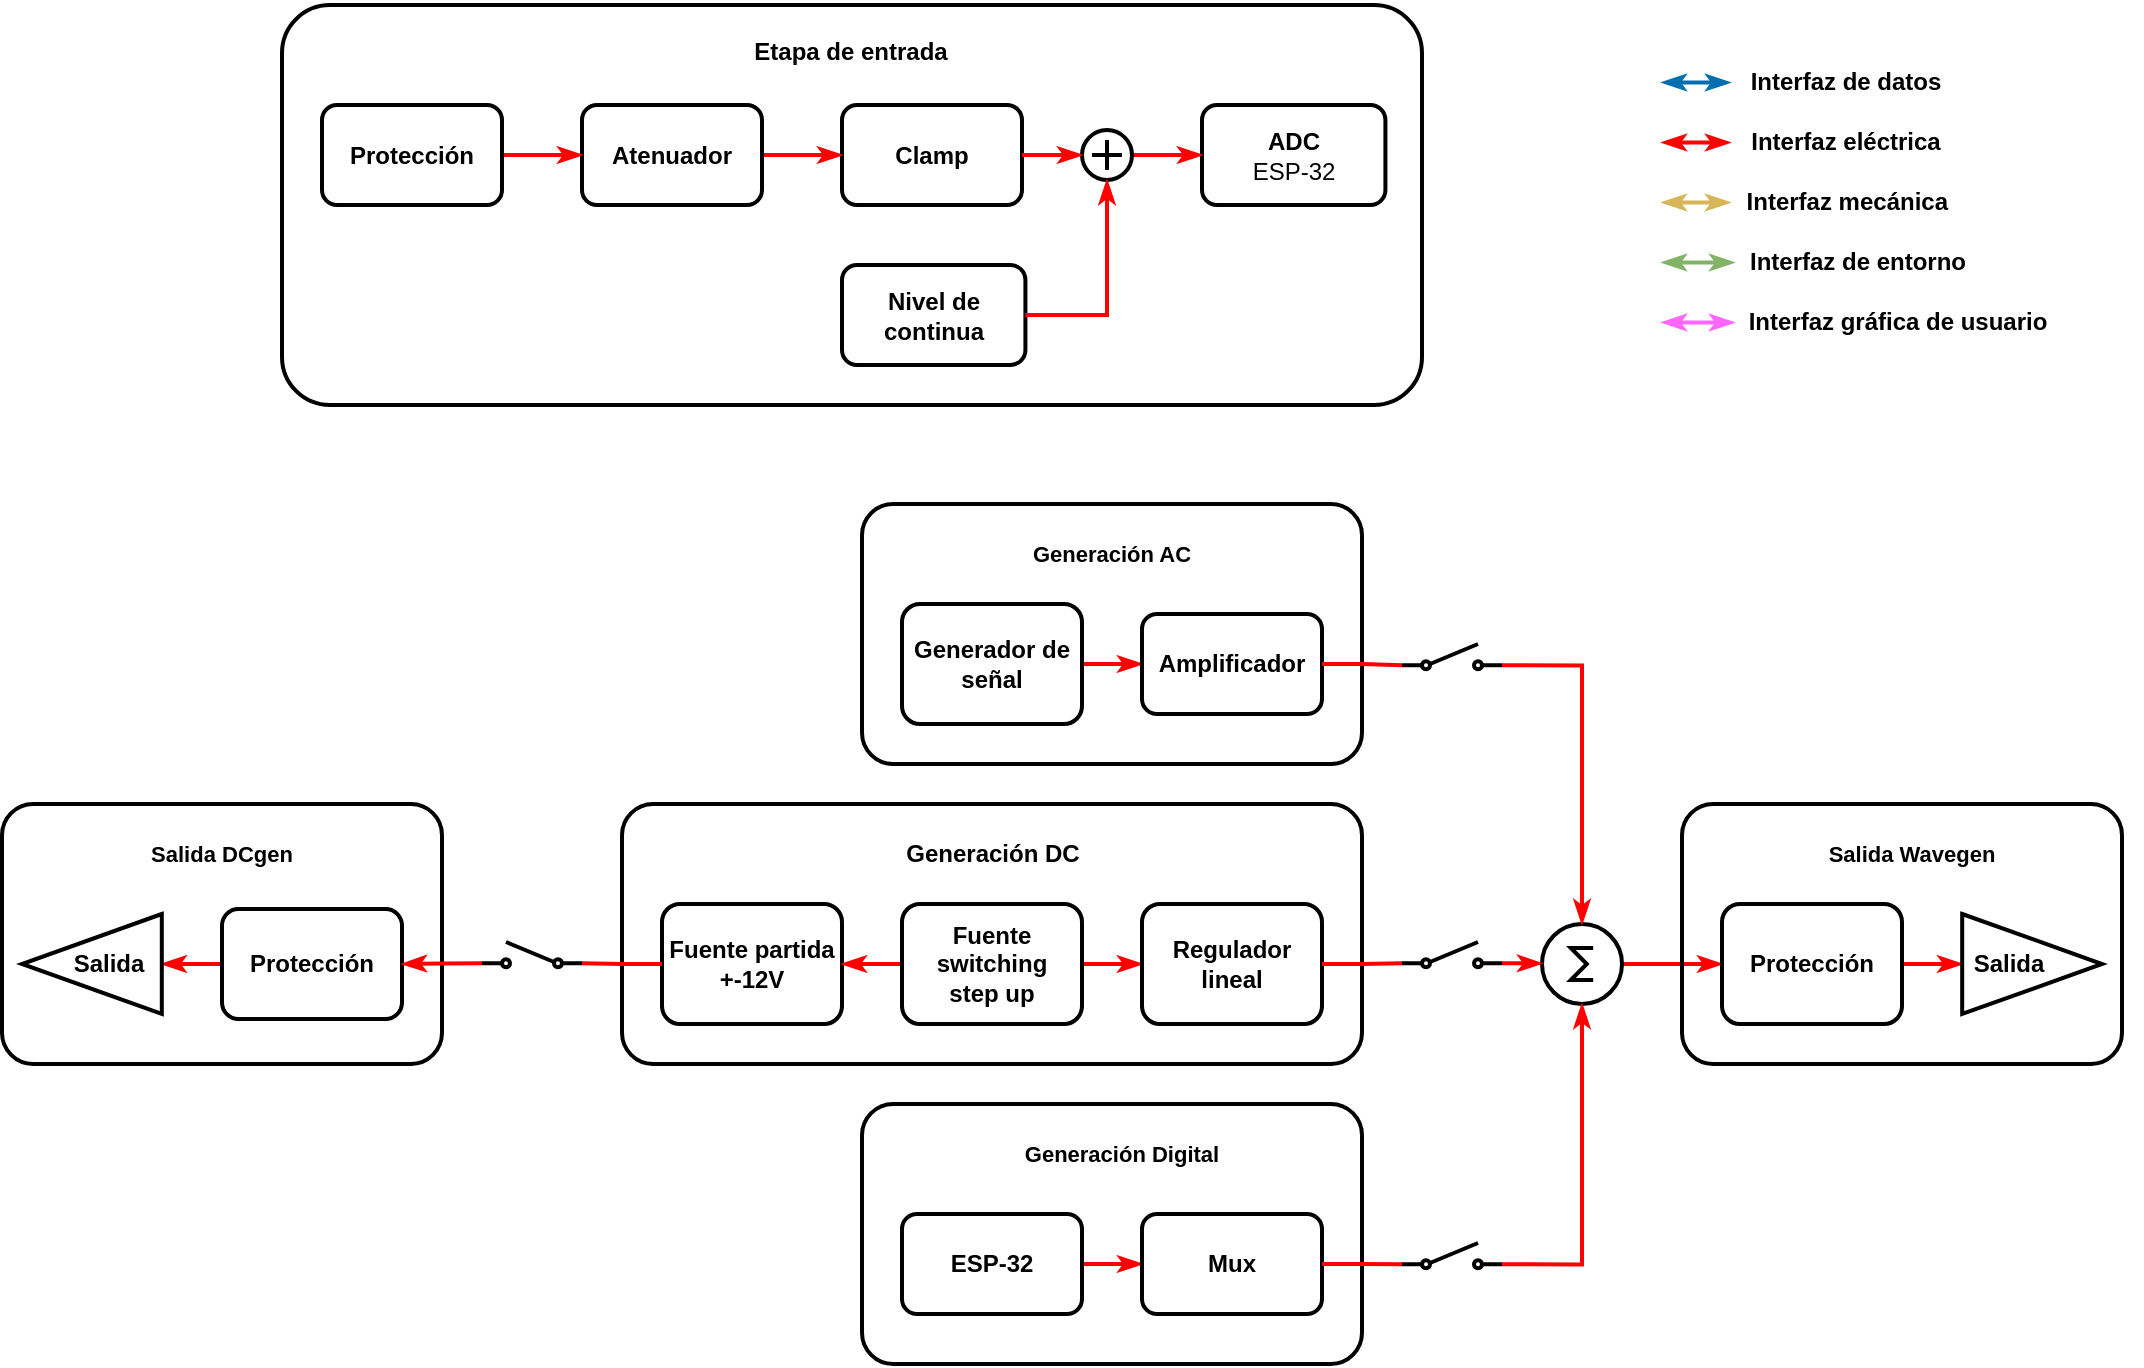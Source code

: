 <mxfile version="24.3.1" type="device">
  <diagram name="Page-1" id="zk0mCJkp-1b9WvKIStD7">
    <mxGraphModel dx="2062" dy="1793" grid="1" gridSize="10" guides="1" tooltips="1" connect="1" arrows="1" fold="1" page="1" pageScale="1" pageWidth="827" pageHeight="1169" math="0" shadow="0">
      <root>
        <mxCell id="0" />
        <mxCell id="1" parent="0" />
        <mxCell id="MO0MTmcoxJa9fAxqIM6j-44" value="" style="group" vertex="1" connectable="0" parent="1">
          <mxGeometry x="480" y="-175.75" width="200" height="150" as="geometry" />
        </mxCell>
        <mxCell id="MO0MTmcoxJa9fAxqIM6j-1" style="edgeStyle=orthogonalEdgeStyle;rounded=0;orthogonalLoop=1;jettySize=auto;html=1;exitX=0;exitY=0.5;exitDx=0;exitDy=0;startArrow=classicThin;startFill=1;endArrow=classicThin;endFill=1;strokeWidth=2;fillColor=#1ba1e2;strokeColor=#006EAF;" edge="1" parent="MO0MTmcoxJa9fAxqIM6j-44" source="MO0MTmcoxJa9fAxqIM6j-2">
          <mxGeometry relative="1" as="geometry">
            <mxPoint y="15" as="targetPoint" />
          </mxGeometry>
        </mxCell>
        <mxCell id="MO0MTmcoxJa9fAxqIM6j-2" value="&lt;b&gt;Interfaz de datos&lt;/b&gt;" style="text;html=1;strokeColor=none;fillColor=none;align=center;verticalAlign=middle;whiteSpace=wrap;rounded=0;" vertex="1" parent="MO0MTmcoxJa9fAxqIM6j-44">
          <mxGeometry x="34" width="116" height="30" as="geometry" />
        </mxCell>
        <mxCell id="MO0MTmcoxJa9fAxqIM6j-3" style="edgeStyle=orthogonalEdgeStyle;rounded=0;orthogonalLoop=1;jettySize=auto;html=1;exitX=0;exitY=0.5;exitDx=0;exitDy=0;startArrow=classicThin;startFill=1;endArrow=classicThin;endFill=1;strokeWidth=2;fillColor=#e51400;strokeColor=#ff0000;" edge="1" parent="MO0MTmcoxJa9fAxqIM6j-44" source="MO0MTmcoxJa9fAxqIM6j-4">
          <mxGeometry relative="1" as="geometry">
            <mxPoint y="45" as="targetPoint" />
          </mxGeometry>
        </mxCell>
        <mxCell id="MO0MTmcoxJa9fAxqIM6j-4" value="&lt;b&gt;Interfaz eléctrica&lt;/b&gt;" style="text;html=1;strokeColor=none;fillColor=none;align=center;verticalAlign=middle;whiteSpace=wrap;rounded=0;" vertex="1" parent="MO0MTmcoxJa9fAxqIM6j-44">
          <mxGeometry x="34" y="30" width="116" height="30" as="geometry" />
        </mxCell>
        <mxCell id="MO0MTmcoxJa9fAxqIM6j-5" style="edgeStyle=orthogonalEdgeStyle;rounded=0;orthogonalLoop=1;jettySize=auto;html=1;exitX=0;exitY=0.5;exitDx=0;exitDy=0;startArrow=classicThin;startFill=1;endArrow=classicThin;endFill=1;strokeWidth=2;fillColor=#fff2cc;strokeColor=#d6b656;gradientColor=#ffd966;" edge="1" parent="MO0MTmcoxJa9fAxqIM6j-44" source="MO0MTmcoxJa9fAxqIM6j-6">
          <mxGeometry relative="1" as="geometry">
            <mxPoint y="75" as="targetPoint" />
          </mxGeometry>
        </mxCell>
        <mxCell id="MO0MTmcoxJa9fAxqIM6j-6" value="&lt;b&gt;Interfaz mecánica&amp;nbsp;&amp;nbsp;&lt;/b&gt;" style="text;html=1;strokeColor=none;fillColor=none;align=center;verticalAlign=middle;whiteSpace=wrap;rounded=0;" vertex="1" parent="MO0MTmcoxJa9fAxqIM6j-44">
          <mxGeometry x="34" y="60" width="124" height="30" as="geometry" />
        </mxCell>
        <mxCell id="MO0MTmcoxJa9fAxqIM6j-7" style="edgeStyle=orthogonalEdgeStyle;rounded=0;orthogonalLoop=1;jettySize=auto;html=1;exitX=0;exitY=0.5;exitDx=0;exitDy=0;startArrow=classicThin;startFill=1;endArrow=classicThin;endFill=1;strokeWidth=2;fillColor=#d5e8d4;strokeColor=#82b366;" edge="1" parent="MO0MTmcoxJa9fAxqIM6j-44" source="MO0MTmcoxJa9fAxqIM6j-8">
          <mxGeometry relative="1" as="geometry">
            <mxPoint y="105" as="targetPoint" />
          </mxGeometry>
        </mxCell>
        <mxCell id="MO0MTmcoxJa9fAxqIM6j-8" value="&lt;b&gt;Interfaz de entorno&lt;/b&gt;" style="text;html=1;strokeColor=none;fillColor=none;align=center;verticalAlign=middle;whiteSpace=wrap;rounded=0;" vertex="1" parent="MO0MTmcoxJa9fAxqIM6j-44">
          <mxGeometry x="36" y="90" width="124" height="30" as="geometry" />
        </mxCell>
        <mxCell id="MO0MTmcoxJa9fAxqIM6j-9" style="edgeStyle=orthogonalEdgeStyle;rounded=0;orthogonalLoop=1;jettySize=auto;html=1;exitX=0;exitY=0.5;exitDx=0;exitDy=0;startArrow=classicThin;startFill=1;endArrow=classicThin;endFill=1;strokeWidth=2;fillColor=#e1d5e7;strokeColor=#FF66FF;" edge="1" parent="MO0MTmcoxJa9fAxqIM6j-44" source="MO0MTmcoxJa9fAxqIM6j-10">
          <mxGeometry relative="1" as="geometry">
            <mxPoint y="135" as="targetPoint" />
          </mxGeometry>
        </mxCell>
        <mxCell id="MO0MTmcoxJa9fAxqIM6j-10" value="&lt;b&gt;Interfaz gráfica de usuario&lt;/b&gt;" style="text;html=1;strokeColor=none;fillColor=none;align=center;verticalAlign=middle;whiteSpace=wrap;rounded=0;" vertex="1" parent="MO0MTmcoxJa9fAxqIM6j-44">
          <mxGeometry x="36" y="120" width="164" height="30" as="geometry" />
        </mxCell>
        <mxCell id="MO0MTmcoxJa9fAxqIM6j-113" style="edgeStyle=orthogonalEdgeStyle;rounded=0;orthogonalLoop=1;jettySize=auto;html=1;exitX=1;exitY=0.5;exitDx=0;exitDy=0;exitPerimeter=0;entryX=0;entryY=0.5;entryDx=0;entryDy=0;strokeColor=#ff0000;strokeWidth=2;align=center;verticalAlign=middle;fontFamily=Helvetica;fontSize=11;fontColor=default;labelBackgroundColor=default;endArrow=classicThin;endFill=1;" edge="1" parent="1" source="MO0MTmcoxJa9fAxqIM6j-79" target="MO0MTmcoxJa9fAxqIM6j-101">
          <mxGeometry relative="1" as="geometry" />
        </mxCell>
        <mxCell id="MO0MTmcoxJa9fAxqIM6j-79" value="" style="verticalLabelPosition=bottom;shadow=0;dashed=0;align=center;html=1;verticalAlign=top;shape=mxgraph.electrical.abstract.sum;strokeColor=default;strokeWidth=2;fontFamily=Helvetica;fontSize=11;fontColor=default;labelBackgroundColor=default;fillColor=default;" vertex="1" parent="1">
          <mxGeometry x="420" y="260" width="40" height="40" as="geometry" />
        </mxCell>
        <mxCell id="MO0MTmcoxJa9fAxqIM6j-83" value="" style="group" vertex="1" connectable="0" parent="1">
          <mxGeometry x="-40" y="200" width="370" height="130" as="geometry" />
        </mxCell>
        <mxCell id="MO0MTmcoxJa9fAxqIM6j-13" value="" style="rounded=1;whiteSpace=wrap;html=1;strokeWidth=2;fillColor=none;fontStyle=1;arcSize=12;" vertex="1" parent="MO0MTmcoxJa9fAxqIM6j-83">
          <mxGeometry width="370" height="130" as="geometry" />
        </mxCell>
        <mxCell id="MO0MTmcoxJa9fAxqIM6j-11" value="Fuente partida +-12V" style="rounded=1;whiteSpace=wrap;html=1;strokeWidth=2;fillColor=none;fontStyle=1" vertex="1" parent="MO0MTmcoxJa9fAxqIM6j-83">
          <mxGeometry x="20" y="50" width="90" height="60" as="geometry" />
        </mxCell>
        <mxCell id="MO0MTmcoxJa9fAxqIM6j-14" value="Generación DC" style="text;html=1;align=center;verticalAlign=middle;whiteSpace=wrap;rounded=0;fontStyle=1" vertex="1" parent="MO0MTmcoxJa9fAxqIM6j-83">
          <mxGeometry x="127.5" y="10" width="115" height="30" as="geometry" />
        </mxCell>
        <mxCell id="MO0MTmcoxJa9fAxqIM6j-17" style="edgeStyle=orthogonalEdgeStyle;rounded=0;orthogonalLoop=1;jettySize=auto;html=1;exitX=1;exitY=0.5;exitDx=0;exitDy=0;entryX=0;entryY=0.5;entryDx=0;entryDy=0;fillColor=#f8cecc;strokeColor=#ff0000;strokeWidth=2;endArrow=classicThin;endFill=1;" edge="1" parent="MO0MTmcoxJa9fAxqIM6j-83" source="MO0MTmcoxJa9fAxqIM6j-15" target="MO0MTmcoxJa9fAxqIM6j-16">
          <mxGeometry relative="1" as="geometry" />
        </mxCell>
        <mxCell id="MO0MTmcoxJa9fAxqIM6j-80" style="edgeStyle=orthogonalEdgeStyle;rounded=0;orthogonalLoop=1;jettySize=auto;html=1;exitX=0;exitY=0.5;exitDx=0;exitDy=0;strokeColor=#ff0000;strokeWidth=2;align=center;verticalAlign=middle;fontFamily=Helvetica;fontSize=11;fontColor=default;labelBackgroundColor=default;endArrow=classicThin;endFill=1;" edge="1" parent="MO0MTmcoxJa9fAxqIM6j-83" source="MO0MTmcoxJa9fAxqIM6j-15" target="MO0MTmcoxJa9fAxqIM6j-11">
          <mxGeometry relative="1" as="geometry" />
        </mxCell>
        <mxCell id="MO0MTmcoxJa9fAxqIM6j-15" value="Fuente switching&lt;div&gt;step up&lt;/div&gt;" style="rounded=1;whiteSpace=wrap;html=1;strokeWidth=2;fillColor=none;fontStyle=1" vertex="1" parent="MO0MTmcoxJa9fAxqIM6j-83">
          <mxGeometry x="140" y="50" width="90" height="60" as="geometry" />
        </mxCell>
        <mxCell id="MO0MTmcoxJa9fAxqIM6j-16" value="Regulador lineal" style="rounded=1;whiteSpace=wrap;html=1;strokeWidth=2;fillColor=none;fontStyle=1" vertex="1" parent="MO0MTmcoxJa9fAxqIM6j-83">
          <mxGeometry x="260" y="50" width="90" height="60" as="geometry" />
        </mxCell>
        <mxCell id="MO0MTmcoxJa9fAxqIM6j-84" value="" style="group" vertex="1" connectable="0" parent="1">
          <mxGeometry x="80" y="350" width="250" height="130" as="geometry" />
        </mxCell>
        <mxCell id="MO0MTmcoxJa9fAxqIM6j-68" value="" style="rounded=1;whiteSpace=wrap;html=1;strokeWidth=2;fillColor=none;fontStyle=1;arcSize=12;" vertex="1" parent="MO0MTmcoxJa9fAxqIM6j-84">
          <mxGeometry width="250" height="130" as="geometry" />
        </mxCell>
        <mxCell id="MO0MTmcoxJa9fAxqIM6j-78" style="edgeStyle=orthogonalEdgeStyle;rounded=0;orthogonalLoop=1;jettySize=auto;html=1;exitX=1;exitY=0.5;exitDx=0;exitDy=0;entryX=0;entryY=0.5;entryDx=0;entryDy=0;strokeColor=#ff0000;strokeWidth=2;align=center;verticalAlign=middle;fontFamily=Helvetica;fontSize=11;fontColor=default;labelBackgroundColor=default;endArrow=classicThin;endFill=1;" edge="1" parent="MO0MTmcoxJa9fAxqIM6j-84" source="MO0MTmcoxJa9fAxqIM6j-70" target="MO0MTmcoxJa9fAxqIM6j-71">
          <mxGeometry relative="1" as="geometry" />
        </mxCell>
        <mxCell id="MO0MTmcoxJa9fAxqIM6j-70" value="ESP-32" style="rounded=1;whiteSpace=wrap;html=1;strokeWidth=2;fillColor=none;fontStyle=1" vertex="1" parent="MO0MTmcoxJa9fAxqIM6j-84">
          <mxGeometry x="20" y="55" width="90" height="50" as="geometry" />
        </mxCell>
        <mxCell id="MO0MTmcoxJa9fAxqIM6j-71" value="Mux" style="rounded=1;whiteSpace=wrap;html=1;strokeWidth=2;fillColor=none;fontStyle=1" vertex="1" parent="MO0MTmcoxJa9fAxqIM6j-84">
          <mxGeometry x="140" y="55" width="90" height="50" as="geometry" />
        </mxCell>
        <mxCell id="MO0MTmcoxJa9fAxqIM6j-72" value="Generación Digital" style="text;html=1;align=center;verticalAlign=middle;whiteSpace=wrap;rounded=0;fontFamily=Helvetica;fontSize=11;fontColor=default;labelBackgroundColor=default;fontStyle=1" vertex="1" parent="MO0MTmcoxJa9fAxqIM6j-84">
          <mxGeometry x="80" y="10" width="100" height="30" as="geometry" />
        </mxCell>
        <mxCell id="MO0MTmcoxJa9fAxqIM6j-97" value="" style="group" vertex="1" connectable="0" parent="1">
          <mxGeometry x="80" y="50" width="250" height="130" as="geometry" />
        </mxCell>
        <mxCell id="MO0MTmcoxJa9fAxqIM6j-23" value="" style="rounded=1;whiteSpace=wrap;html=1;strokeWidth=2;fillColor=none;fontStyle=1;arcSize=12;" vertex="1" parent="MO0MTmcoxJa9fAxqIM6j-97">
          <mxGeometry width="250" height="130" as="geometry" />
        </mxCell>
        <mxCell id="MO0MTmcoxJa9fAxqIM6j-36" style="edgeStyle=orthogonalEdgeStyle;rounded=0;orthogonalLoop=1;jettySize=auto;html=1;exitX=1;exitY=0.5;exitDx=0;exitDy=0;fillColor=#f8cecc;strokeColor=#ff0000;strokeWidth=2;endArrow=classicThin;endFill=1;" edge="1" parent="MO0MTmcoxJa9fAxqIM6j-97" source="MO0MTmcoxJa9fAxqIM6j-38">
          <mxGeometry relative="1" as="geometry">
            <mxPoint x="140" y="80" as="targetPoint" />
          </mxGeometry>
        </mxCell>
        <mxCell id="MO0MTmcoxJa9fAxqIM6j-38" value="Generador de señal" style="rounded=1;whiteSpace=wrap;html=1;strokeWidth=2;fillColor=none;fontStyle=1" vertex="1" parent="MO0MTmcoxJa9fAxqIM6j-97">
          <mxGeometry x="20" y="50" width="90" height="60" as="geometry" />
        </mxCell>
        <mxCell id="MO0MTmcoxJa9fAxqIM6j-43" value="Generación AC" style="text;html=1;align=center;verticalAlign=middle;whiteSpace=wrap;rounded=0;fontFamily=Helvetica;fontSize=11;fontColor=default;labelBackgroundColor=default;fontStyle=1" vertex="1" parent="MO0MTmcoxJa9fAxqIM6j-97">
          <mxGeometry x="75" y="10" width="100" height="30" as="geometry" />
        </mxCell>
        <mxCell id="MO0MTmcoxJa9fAxqIM6j-73" value="Amplificador" style="rounded=1;whiteSpace=wrap;html=1;strokeWidth=2;fillColor=none;fontStyle=1" vertex="1" parent="MO0MTmcoxJa9fAxqIM6j-97">
          <mxGeometry x="140" y="55" width="90" height="50" as="geometry" />
        </mxCell>
        <mxCell id="MO0MTmcoxJa9fAxqIM6j-104" value="" style="html=1;shape=mxgraph.electrical.electro-mechanical.singleSwitch;aspect=fixed;elSwitchState=off;shadow=0;dashed=0;strokeColor=default;strokeWidth=2;align=center;verticalAlign=top;fontFamily=Helvetica;fontSize=11;fontColor=default;labelBackgroundColor=default;fillColor=default;" vertex="1" parent="1">
          <mxGeometry x="350" y="269" width="50" height="13.33" as="geometry" />
        </mxCell>
        <mxCell id="MO0MTmcoxJa9fAxqIM6j-105" style="edgeStyle=orthogonalEdgeStyle;rounded=0;orthogonalLoop=1;jettySize=auto;html=1;exitX=1;exitY=0.5;exitDx=0;exitDy=0;entryX=0;entryY=0.8;entryDx=0;entryDy=0;strokeColor=#ff0000;strokeWidth=2;align=center;verticalAlign=middle;fontFamily=Helvetica;fontSize=11;fontColor=default;labelBackgroundColor=default;endArrow=none;endFill=0;" edge="1" parent="1" source="MO0MTmcoxJa9fAxqIM6j-16" target="MO0MTmcoxJa9fAxqIM6j-104">
          <mxGeometry relative="1" as="geometry" />
        </mxCell>
        <mxCell id="MO0MTmcoxJa9fAxqIM6j-106" style="edgeStyle=orthogonalEdgeStyle;rounded=0;orthogonalLoop=1;jettySize=auto;html=1;exitX=1;exitY=0.8;exitDx=0;exitDy=0;entryX=0;entryY=0.5;entryDx=0;entryDy=0;entryPerimeter=0;strokeColor=#ff0000;strokeWidth=2;align=center;verticalAlign=middle;fontFamily=Helvetica;fontSize=11;fontColor=default;labelBackgroundColor=default;endArrow=classicThin;endFill=1;" edge="1" parent="1" source="MO0MTmcoxJa9fAxqIM6j-104" target="MO0MTmcoxJa9fAxqIM6j-79">
          <mxGeometry relative="1" as="geometry" />
        </mxCell>
        <mxCell id="MO0MTmcoxJa9fAxqIM6j-107" value="" style="html=1;shape=mxgraph.electrical.electro-mechanical.singleSwitch;aspect=fixed;elSwitchState=off;shadow=0;dashed=0;strokeColor=default;strokeWidth=2;align=center;verticalAlign=top;fontFamily=Helvetica;fontSize=11;fontColor=default;labelBackgroundColor=default;fillColor=default;" vertex="1" parent="1">
          <mxGeometry x="350" y="419.5" width="50" height="13.33" as="geometry" />
        </mxCell>
        <mxCell id="MO0MTmcoxJa9fAxqIM6j-108" style="edgeStyle=orthogonalEdgeStyle;rounded=0;orthogonalLoop=1;jettySize=auto;html=1;exitX=1;exitY=0.8;exitDx=0;exitDy=0;entryX=0.5;entryY=1;entryDx=0;entryDy=0;entryPerimeter=0;strokeColor=#ff0000;strokeWidth=2;align=center;verticalAlign=middle;fontFamily=Helvetica;fontSize=11;fontColor=default;labelBackgroundColor=default;endArrow=classicThin;endFill=1;" edge="1" parent="1" source="MO0MTmcoxJa9fAxqIM6j-107" target="MO0MTmcoxJa9fAxqIM6j-79">
          <mxGeometry relative="1" as="geometry" />
        </mxCell>
        <mxCell id="MO0MTmcoxJa9fAxqIM6j-109" style="edgeStyle=orthogonalEdgeStyle;rounded=0;orthogonalLoop=1;jettySize=auto;html=1;exitX=1;exitY=0.5;exitDx=0;exitDy=0;entryX=0;entryY=0.8;entryDx=0;entryDy=0;strokeColor=#ff0000;strokeWidth=2;align=center;verticalAlign=middle;fontFamily=Helvetica;fontSize=11;fontColor=default;labelBackgroundColor=default;endArrow=none;endFill=0;" edge="1" parent="1" source="MO0MTmcoxJa9fAxqIM6j-71" target="MO0MTmcoxJa9fAxqIM6j-107">
          <mxGeometry relative="1" as="geometry" />
        </mxCell>
        <mxCell id="MO0MTmcoxJa9fAxqIM6j-110" value="" style="html=1;shape=mxgraph.electrical.electro-mechanical.singleSwitch;aspect=fixed;elSwitchState=off;shadow=0;dashed=0;strokeColor=default;strokeWidth=2;align=center;verticalAlign=top;fontFamily=Helvetica;fontSize=11;fontColor=default;labelBackgroundColor=default;fillColor=default;" vertex="1" parent="1">
          <mxGeometry x="350" y="120" width="50" height="13.33" as="geometry" />
        </mxCell>
        <mxCell id="MO0MTmcoxJa9fAxqIM6j-111" style="edgeStyle=orthogonalEdgeStyle;rounded=0;orthogonalLoop=1;jettySize=auto;html=1;exitX=1;exitY=0.5;exitDx=0;exitDy=0;entryX=0;entryY=0.8;entryDx=0;entryDy=0;strokeColor=#ff0000;strokeWidth=2;align=center;verticalAlign=middle;fontFamily=Helvetica;fontSize=11;fontColor=default;labelBackgroundColor=default;endArrow=none;endFill=0;" edge="1" parent="1" source="MO0MTmcoxJa9fAxqIM6j-73" target="MO0MTmcoxJa9fAxqIM6j-110">
          <mxGeometry relative="1" as="geometry" />
        </mxCell>
        <mxCell id="MO0MTmcoxJa9fAxqIM6j-112" style="edgeStyle=orthogonalEdgeStyle;rounded=0;orthogonalLoop=1;jettySize=auto;html=1;exitX=1;exitY=0.8;exitDx=0;exitDy=0;entryX=0.5;entryY=0;entryDx=0;entryDy=0;entryPerimeter=0;strokeColor=#ff0000;strokeWidth=2;align=center;verticalAlign=middle;fontFamily=Helvetica;fontSize=11;fontColor=default;labelBackgroundColor=default;endArrow=classicThin;endFill=1;" edge="1" parent="1" source="MO0MTmcoxJa9fAxqIM6j-110" target="MO0MTmcoxJa9fAxqIM6j-79">
          <mxGeometry relative="1" as="geometry" />
        </mxCell>
        <mxCell id="MO0MTmcoxJa9fAxqIM6j-125" value="" style="group" vertex="1" connectable="0" parent="1">
          <mxGeometry x="-210" y="-202" width="570" height="202.5" as="geometry" />
        </mxCell>
        <mxCell id="MO0MTmcoxJa9fAxqIM6j-48" value="" style="rounded=1;whiteSpace=wrap;html=1;strokeWidth=2;fillColor=none;fontStyle=1;arcSize=12;" vertex="1" parent="MO0MTmcoxJa9fAxqIM6j-125">
          <mxGeometry y="2.5" width="570" height="200" as="geometry" />
        </mxCell>
        <mxCell id="MO0MTmcoxJa9fAxqIM6j-51" value="Etapa de entrada" style="text;html=1;align=center;verticalAlign=middle;whiteSpace=wrap;rounded=0;fontStyle=1" vertex="1" parent="MO0MTmcoxJa9fAxqIM6j-125">
          <mxGeometry x="203.289" width="163.421" height="52.5" as="geometry" />
        </mxCell>
        <mxCell id="MO0MTmcoxJa9fAxqIM6j-12" value="ADC&lt;div&gt;&lt;span style=&quot;font-weight: normal;&quot;&gt;ESP-32&lt;/span&gt;&lt;/div&gt;" style="rounded=1;whiteSpace=wrap;html=1;strokeWidth=2;fillColor=none;fontStyle=1" vertex="1" parent="MO0MTmcoxJa9fAxqIM6j-125">
          <mxGeometry x="460" y="52.5" width="91.71" height="50" as="geometry" />
        </mxCell>
        <mxCell id="MO0MTmcoxJa9fAxqIM6j-59" value="Clamp" style="rounded=1;whiteSpace=wrap;html=1;strokeWidth=2;fillColor=none;fontStyle=1" vertex="1" parent="MO0MTmcoxJa9fAxqIM6j-125">
          <mxGeometry x="280" y="52.5" width="90" height="50" as="geometry" />
        </mxCell>
        <mxCell id="MO0MTmcoxJa9fAxqIM6j-60" value="Nivel de continua" style="rounded=1;whiteSpace=wrap;html=1;strokeWidth=2;fillColor=none;fontStyle=1" vertex="1" parent="MO0MTmcoxJa9fAxqIM6j-125">
          <mxGeometry x="280" y="132.5" width="91.71" height="50" as="geometry" />
        </mxCell>
        <mxCell id="MO0MTmcoxJa9fAxqIM6j-65" style="edgeStyle=orthogonalEdgeStyle;rounded=0;orthogonalLoop=1;jettySize=auto;html=1;exitX=1;exitY=0.5;exitDx=0;exitDy=0;exitPerimeter=0;entryX=0;entryY=0.5;entryDx=0;entryDy=0;strokeColor=#ff0000;strokeWidth=2;align=center;verticalAlign=middle;fontFamily=Helvetica;fontSize=11;fontColor=default;labelBackgroundColor=default;endArrow=classicThin;endFill=1;" edge="1" parent="MO0MTmcoxJa9fAxqIM6j-125" source="MO0MTmcoxJa9fAxqIM6j-61" target="MO0MTmcoxJa9fAxqIM6j-12">
          <mxGeometry relative="1" as="geometry" />
        </mxCell>
        <mxCell id="MO0MTmcoxJa9fAxqIM6j-61" value="" style="verticalLabelPosition=bottom;shadow=0;dashed=0;align=center;html=1;verticalAlign=top;shape=mxgraph.electrical.abstract.summation_point;fontFamily=Helvetica;fontSize=11;fontColor=default;labelBackgroundColor=default;strokeWidth=2;" vertex="1" parent="MO0MTmcoxJa9fAxqIM6j-125">
          <mxGeometry x="400" y="65" width="25" height="25" as="geometry" />
        </mxCell>
        <mxCell id="MO0MTmcoxJa9fAxqIM6j-63" style="edgeStyle=orthogonalEdgeStyle;rounded=0;orthogonalLoop=1;jettySize=auto;html=1;exitX=1;exitY=0.5;exitDx=0;exitDy=0;entryX=0;entryY=0.5;entryDx=0;entryDy=0;entryPerimeter=0;strokeColor=#ff0000;strokeWidth=2;align=center;verticalAlign=middle;fontFamily=Helvetica;fontSize=11;fontColor=default;labelBackgroundColor=default;endArrow=classicThin;endFill=1;" edge="1" parent="MO0MTmcoxJa9fAxqIM6j-125" source="MO0MTmcoxJa9fAxqIM6j-59" target="MO0MTmcoxJa9fAxqIM6j-61">
          <mxGeometry relative="1" as="geometry" />
        </mxCell>
        <mxCell id="MO0MTmcoxJa9fAxqIM6j-64" style="edgeStyle=orthogonalEdgeStyle;rounded=0;orthogonalLoop=1;jettySize=auto;html=1;exitX=1;exitY=0.5;exitDx=0;exitDy=0;entryX=0.5;entryY=1;entryDx=0;entryDy=0;entryPerimeter=0;strokeColor=#ff0000;strokeWidth=2;align=center;verticalAlign=middle;fontFamily=Helvetica;fontSize=11;fontColor=default;labelBackgroundColor=default;endArrow=classicThin;endFill=1;" edge="1" parent="MO0MTmcoxJa9fAxqIM6j-125" source="MO0MTmcoxJa9fAxqIM6j-60" target="MO0MTmcoxJa9fAxqIM6j-61">
          <mxGeometry relative="1" as="geometry" />
        </mxCell>
        <mxCell id="MO0MTmcoxJa9fAxqIM6j-121" style="edgeStyle=orthogonalEdgeStyle;rounded=0;orthogonalLoop=1;jettySize=auto;html=1;exitX=1;exitY=0.5;exitDx=0;exitDy=0;entryX=0;entryY=0.5;entryDx=0;entryDy=0;strokeColor=#ff0000;strokeWidth=2;align=center;verticalAlign=middle;fontFamily=Helvetica;fontSize=11;fontColor=default;labelBackgroundColor=default;endArrow=classicThin;endFill=1;" edge="1" parent="MO0MTmcoxJa9fAxqIM6j-125" source="MO0MTmcoxJa9fAxqIM6j-120" target="MO0MTmcoxJa9fAxqIM6j-59">
          <mxGeometry relative="1" as="geometry" />
        </mxCell>
        <mxCell id="MO0MTmcoxJa9fAxqIM6j-120" value="Atenuador" style="rounded=1;whiteSpace=wrap;html=1;strokeWidth=2;fillColor=none;fontStyle=1" vertex="1" parent="MO0MTmcoxJa9fAxqIM6j-125">
          <mxGeometry x="150" y="52.5" width="90" height="50" as="geometry" />
        </mxCell>
        <mxCell id="MO0MTmcoxJa9fAxqIM6j-123" style="edgeStyle=orthogonalEdgeStyle;rounded=0;orthogonalLoop=1;jettySize=auto;html=1;exitX=1;exitY=0.5;exitDx=0;exitDy=0;entryX=0;entryY=0.5;entryDx=0;entryDy=0;strokeColor=#ff0000;strokeWidth=2;align=center;verticalAlign=middle;fontFamily=Helvetica;fontSize=11;fontColor=default;labelBackgroundColor=default;endArrow=classicThin;endFill=1;" edge="1" parent="MO0MTmcoxJa9fAxqIM6j-125" source="MO0MTmcoxJa9fAxqIM6j-122" target="MO0MTmcoxJa9fAxqIM6j-120">
          <mxGeometry relative="1" as="geometry" />
        </mxCell>
        <mxCell id="MO0MTmcoxJa9fAxqIM6j-122" value="Protección" style="rounded=1;whiteSpace=wrap;html=1;strokeWidth=2;fillColor=none;fontStyle=1" vertex="1" parent="MO0MTmcoxJa9fAxqIM6j-125">
          <mxGeometry x="20" y="52.5" width="90" height="50" as="geometry" />
        </mxCell>
        <mxCell id="MO0MTmcoxJa9fAxqIM6j-148" value="" style="group" vertex="1" connectable="0" parent="1">
          <mxGeometry x="490" y="200" width="230" height="130" as="geometry" />
        </mxCell>
        <mxCell id="MO0MTmcoxJa9fAxqIM6j-99" value="" style="rounded=1;whiteSpace=wrap;html=1;strokeWidth=2;fillColor=none;fontStyle=1;arcSize=12;container=0;" vertex="1" parent="MO0MTmcoxJa9fAxqIM6j-148">
          <mxGeometry width="220" height="130" as="geometry" />
        </mxCell>
        <mxCell id="MO0MTmcoxJa9fAxqIM6j-147" style="edgeStyle=orthogonalEdgeStyle;rounded=0;orthogonalLoop=1;jettySize=auto;html=1;exitX=1;exitY=0.5;exitDx=0;exitDy=0;entryX=0;entryY=0.5;entryDx=0;entryDy=0;strokeColor=#ff0000;strokeWidth=2;align=center;verticalAlign=middle;fontFamily=Helvetica;fontSize=11;fontColor=default;labelBackgroundColor=default;endArrow=classicThin;endFill=1;" edge="1" parent="MO0MTmcoxJa9fAxqIM6j-148" source="MO0MTmcoxJa9fAxqIM6j-101" target="MO0MTmcoxJa9fAxqIM6j-143">
          <mxGeometry relative="1" as="geometry" />
        </mxCell>
        <mxCell id="MO0MTmcoxJa9fAxqIM6j-101" value="Protección" style="rounded=1;whiteSpace=wrap;html=1;strokeWidth=2;fillColor=none;fontStyle=1" vertex="1" parent="MO0MTmcoxJa9fAxqIM6j-148">
          <mxGeometry x="20" y="50" width="90" height="60" as="geometry" />
        </mxCell>
        <mxCell id="MO0MTmcoxJa9fAxqIM6j-102" value="Salida Wavegen" style="text;html=1;align=center;verticalAlign=middle;whiteSpace=wrap;rounded=0;fontFamily=Helvetica;fontSize=11;fontColor=default;labelBackgroundColor=default;fontStyle=1" vertex="1" parent="MO0MTmcoxJa9fAxqIM6j-148">
          <mxGeometry x="65" y="10" width="100" height="30" as="geometry" />
        </mxCell>
        <mxCell id="MO0MTmcoxJa9fAxqIM6j-145" value="" style="group" vertex="1" connectable="0" parent="MO0MTmcoxJa9fAxqIM6j-148">
          <mxGeometry x="120" y="55" width="90" height="50" as="geometry" />
        </mxCell>
        <mxCell id="MO0MTmcoxJa9fAxqIM6j-144" value="&lt;font style=&quot;font-size: 12px;&quot;&gt;Salida&lt;/font&gt;" style="text;html=1;align=center;verticalAlign=middle;whiteSpace=wrap;rounded=0;fontFamily=Helvetica;fontSize=11;fontColor=default;labelBackgroundColor=default;fontStyle=1" vertex="1" parent="MO0MTmcoxJa9fAxqIM6j-145">
          <mxGeometry y="10" width="87.379" height="30" as="geometry" />
        </mxCell>
        <mxCell id="MO0MTmcoxJa9fAxqIM6j-143" value="" style="triangle;whiteSpace=wrap;html=1;shadow=0;dashed=0;strokeColor=default;strokeWidth=2;align=center;verticalAlign=top;fontFamily=Helvetica;fontSize=11;fontColor=default;labelBackgroundColor=default;fillColor=none;" vertex="1" parent="MO0MTmcoxJa9fAxqIM6j-145">
          <mxGeometry x="20.097" width="69.903" height="50" as="geometry" />
        </mxCell>
        <mxCell id="MO0MTmcoxJa9fAxqIM6j-154" value="" style="group" vertex="1" connectable="0" parent="1">
          <mxGeometry x="-350" y="200" width="220" height="130" as="geometry" />
        </mxCell>
        <mxCell id="MO0MTmcoxJa9fAxqIM6j-116" value="" style="rounded=1;whiteSpace=wrap;html=1;strokeWidth=2;fillColor=none;fontStyle=1;arcSize=12;" vertex="1" parent="MO0MTmcoxJa9fAxqIM6j-154">
          <mxGeometry width="220" height="130" as="geometry" />
        </mxCell>
        <mxCell id="MO0MTmcoxJa9fAxqIM6j-153" style="edgeStyle=orthogonalEdgeStyle;rounded=0;orthogonalLoop=1;jettySize=auto;html=1;exitX=0;exitY=0.5;exitDx=0;exitDy=0;entryX=1;entryY=0.5;entryDx=0;entryDy=0;strokeColor=#ff0000;strokeWidth=2;align=center;verticalAlign=middle;fontFamily=Helvetica;fontSize=11;fontColor=default;labelBackgroundColor=default;endArrow=classicThin;endFill=1;" edge="1" parent="MO0MTmcoxJa9fAxqIM6j-154" source="MO0MTmcoxJa9fAxqIM6j-117" target="MO0MTmcoxJa9fAxqIM6j-151">
          <mxGeometry relative="1" as="geometry" />
        </mxCell>
        <mxCell id="MO0MTmcoxJa9fAxqIM6j-117" value="Protección" style="rounded=1;whiteSpace=wrap;html=1;strokeWidth=2;fillColor=none;fontStyle=1" vertex="1" parent="MO0MTmcoxJa9fAxqIM6j-154">
          <mxGeometry x="110" y="52.5" width="90" height="55" as="geometry" />
        </mxCell>
        <mxCell id="MO0MTmcoxJa9fAxqIM6j-118" value="Salida DCgen" style="text;html=1;align=center;verticalAlign=middle;whiteSpace=wrap;rounded=0;fontFamily=Helvetica;fontSize=11;fontColor=default;labelBackgroundColor=default;fontStyle=1" vertex="1" parent="MO0MTmcoxJa9fAxqIM6j-154">
          <mxGeometry x="60" y="10" width="100" height="30" as="geometry" />
        </mxCell>
        <mxCell id="MO0MTmcoxJa9fAxqIM6j-152" value="" style="group" vertex="1" connectable="0" parent="MO0MTmcoxJa9fAxqIM6j-154">
          <mxGeometry x="9.997" y="55" width="87.382" height="50" as="geometry" />
        </mxCell>
        <mxCell id="MO0MTmcoxJa9fAxqIM6j-150" value="&lt;font style=&quot;font-size: 12px;&quot;&gt;Salida&lt;/font&gt;" style="text;html=1;align=center;verticalAlign=middle;whiteSpace=wrap;rounded=0;fontFamily=Helvetica;fontSize=11;fontColor=default;labelBackgroundColor=default;fontStyle=1" vertex="1" parent="MO0MTmcoxJa9fAxqIM6j-152">
          <mxGeometry x="0.003" y="10" width="87.379" height="30" as="geometry" />
        </mxCell>
        <mxCell id="MO0MTmcoxJa9fAxqIM6j-151" value="" style="triangle;whiteSpace=wrap;html=1;shadow=0;dashed=0;strokeColor=default;strokeWidth=2;align=center;verticalAlign=top;fontFamily=Helvetica;fontSize=11;fontColor=default;labelBackgroundColor=default;fillColor=none;flipH=1;" vertex="1" parent="MO0MTmcoxJa9fAxqIM6j-152">
          <mxGeometry width="69.903" height="50" as="geometry" />
        </mxCell>
        <mxCell id="MO0MTmcoxJa9fAxqIM6j-158" style="edgeStyle=orthogonalEdgeStyle;rounded=0;orthogonalLoop=1;jettySize=auto;html=1;exitX=0;exitY=0.8;exitDx=0;exitDy=0;entryX=1;entryY=0.5;entryDx=0;entryDy=0;strokeColor=#ff0000;strokeWidth=2;align=center;verticalAlign=middle;fontFamily=Helvetica;fontSize=11;fontColor=default;labelBackgroundColor=default;endArrow=classicThin;endFill=1;" edge="1" parent="1" source="MO0MTmcoxJa9fAxqIM6j-155" target="MO0MTmcoxJa9fAxqIM6j-117">
          <mxGeometry relative="1" as="geometry" />
        </mxCell>
        <mxCell id="MO0MTmcoxJa9fAxqIM6j-155" value="" style="html=1;shape=mxgraph.electrical.electro-mechanical.singleSwitch;aspect=fixed;elSwitchState=off;shadow=0;dashed=0;strokeColor=default;strokeWidth=2;align=center;verticalAlign=top;fontFamily=Helvetica;fontSize=11;fontColor=default;labelBackgroundColor=default;fillColor=default;flipH=1;" vertex="1" parent="1">
          <mxGeometry x="-110" y="269" width="50" height="13.33" as="geometry" />
        </mxCell>
        <mxCell id="MO0MTmcoxJa9fAxqIM6j-157" style="edgeStyle=orthogonalEdgeStyle;rounded=0;orthogonalLoop=1;jettySize=auto;html=1;exitX=0;exitY=0.5;exitDx=0;exitDy=0;entryX=1;entryY=0.8;entryDx=0;entryDy=0;strokeColor=#ff0000;strokeWidth=2;align=center;verticalAlign=middle;fontFamily=Helvetica;fontSize=11;fontColor=default;labelBackgroundColor=default;endArrow=none;endFill=0;" edge="1" parent="1" source="MO0MTmcoxJa9fAxqIM6j-11" target="MO0MTmcoxJa9fAxqIM6j-155">
          <mxGeometry relative="1" as="geometry" />
        </mxCell>
      </root>
    </mxGraphModel>
  </diagram>
</mxfile>
